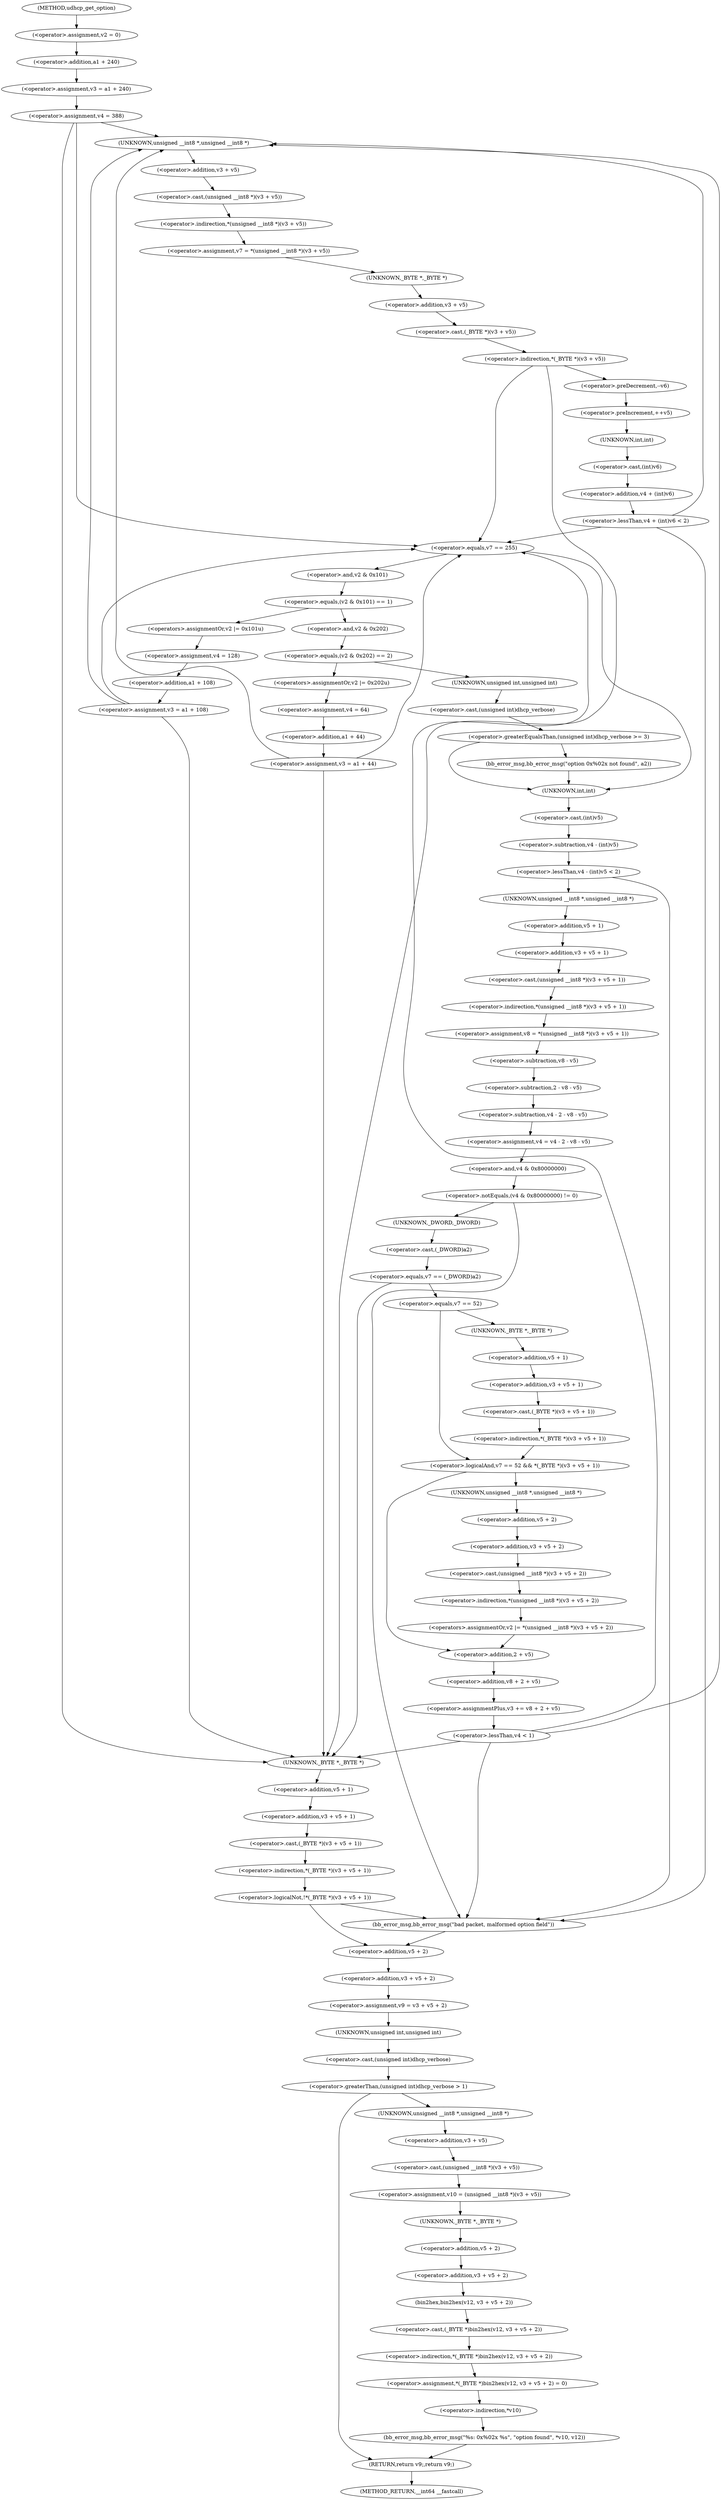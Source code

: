 digraph udhcp_get_option {  
"1000125" [label = "(<operator>.assignment,v2 = 0)" ]
"1000128" [label = "(<operator>.assignment,v3 = a1 + 240)" ]
"1000130" [label = "(<operator>.addition,a1 + 240)" ]
"1000133" [label = "(<operator>.assignment,v4 = 388)" ]
"1000144" [label = "(<operator>.assignment,v7 = *(unsigned __int8 *)(v3 + v5))" ]
"1000146" [label = "(<operator>.indirection,*(unsigned __int8 *)(v3 + v5))" ]
"1000147" [label = "(<operator>.cast,(unsigned __int8 *)(v3 + v5))" ]
"1000148" [label = "(UNKNOWN,unsigned __int8 *,unsigned __int8 *)" ]
"1000149" [label = "(<operator>.addition,v3 + v5)" ]
"1000153" [label = "(<operator>.indirection,*(_BYTE *)(v3 + v5))" ]
"1000154" [label = "(<operator>.cast,(_BYTE *)(v3 + v5))" ]
"1000155" [label = "(UNKNOWN,_BYTE *,_BYTE *)" ]
"1000156" [label = "(<operator>.addition,v3 + v5)" ]
"1000160" [label = "(<operator>.preDecrement,--v6)" ]
"1000162" [label = "(<operator>.preIncrement,++v5)" ]
"1000165" [label = "(<operator>.lessThan,v4 + (int)v6 < 2)" ]
"1000166" [label = "(<operator>.addition,v4 + (int)v6)" ]
"1000168" [label = "(<operator>.cast,(int)v6)" ]
"1000169" [label = "(UNKNOWN,int,int)" ]
"1000174" [label = "(<operator>.equals,v7 == 255)" ]
"1000179" [label = "(<operator>.equals,(v2 & 0x101) == 1)" ]
"1000180" [label = "(<operator>.and,v2 & 0x101)" ]
"1000185" [label = "(<operators>.assignmentOr,v2 |= 0x101u)" ]
"1000188" [label = "(<operator>.assignment,v4 = 128)" ]
"1000191" [label = "(<operator>.assignment,v3 = a1 + 108)" ]
"1000193" [label = "(<operator>.addition,a1 + 108)" ]
"1000198" [label = "(<operator>.equals,(v2 & 0x202) == 2)" ]
"1000199" [label = "(<operator>.and,v2 & 0x202)" ]
"1000204" [label = "(<operators>.assignmentOr,v2 |= 0x202u)" ]
"1000207" [label = "(<operator>.assignment,v4 = 64)" ]
"1000210" [label = "(<operator>.assignment,v3 = a1 + 44)" ]
"1000212" [label = "(<operator>.addition,a1 + 44)" ]
"1000217" [label = "(<operator>.greaterEqualsThan,(unsigned int)dhcp_verbose >= 3)" ]
"1000218" [label = "(<operator>.cast,(unsigned int)dhcp_verbose)" ]
"1000219" [label = "(UNKNOWN,unsigned int,unsigned int)" ]
"1000222" [label = "(bb_error_msg,bb_error_msg(\"option 0x%02x not found\", a2))" ]
"1000227" [label = "(<operator>.lessThan,v4 - (int)v5 < 2)" ]
"1000228" [label = "(<operator>.subtraction,v4 - (int)v5)" ]
"1000230" [label = "(<operator>.cast,(int)v5)" ]
"1000231" [label = "(UNKNOWN,int,int)" ]
"1000235" [label = "(<operator>.assignment,v8 = *(unsigned __int8 *)(v3 + v5 + 1))" ]
"1000237" [label = "(<operator>.indirection,*(unsigned __int8 *)(v3 + v5 + 1))" ]
"1000238" [label = "(<operator>.cast,(unsigned __int8 *)(v3 + v5 + 1))" ]
"1000239" [label = "(UNKNOWN,unsigned __int8 *,unsigned __int8 *)" ]
"1000240" [label = "(<operator>.addition,v3 + v5 + 1)" ]
"1000242" [label = "(<operator>.addition,v5 + 1)" ]
"1000245" [label = "(<operator>.assignment,v4 = v4 - 2 - v8 - v5)" ]
"1000247" [label = "(<operator>.subtraction,v4 - 2 - v8 - v5)" ]
"1000249" [label = "(<operator>.subtraction,2 - v8 - v5)" ]
"1000251" [label = "(<operator>.subtraction,v8 - v5)" ]
"1000255" [label = "(<operator>.notEquals,(v4 & 0x80000000) != 0)" ]
"1000256" [label = "(<operator>.and,v4 & 0x80000000)" ]
"1000262" [label = "(<operator>.equals,v7 == (_DWORD)a2)" ]
"1000264" [label = "(<operator>.cast,(_DWORD)a2)" ]
"1000265" [label = "(UNKNOWN,_DWORD,_DWORD)" ]
"1000269" [label = "(<operator>.logicalAnd,v7 == 52 && *(_BYTE *)(v3 + v5 + 1))" ]
"1000270" [label = "(<operator>.equals,v7 == 52)" ]
"1000273" [label = "(<operator>.indirection,*(_BYTE *)(v3 + v5 + 1))" ]
"1000274" [label = "(<operator>.cast,(_BYTE *)(v3 + v5 + 1))" ]
"1000275" [label = "(UNKNOWN,_BYTE *,_BYTE *)" ]
"1000276" [label = "(<operator>.addition,v3 + v5 + 1)" ]
"1000278" [label = "(<operator>.addition,v5 + 1)" ]
"1000281" [label = "(<operators>.assignmentOr,v2 |= *(unsigned __int8 *)(v3 + v5 + 2))" ]
"1000283" [label = "(<operator>.indirection,*(unsigned __int8 *)(v3 + v5 + 2))" ]
"1000284" [label = "(<operator>.cast,(unsigned __int8 *)(v3 + v5 + 2))" ]
"1000285" [label = "(UNKNOWN,unsigned __int8 *,unsigned __int8 *)" ]
"1000286" [label = "(<operator>.addition,v3 + v5 + 2)" ]
"1000288" [label = "(<operator>.addition,v5 + 2)" ]
"1000291" [label = "(<operator>.assignmentPlus,v3 += v8 + 2 + v5)" ]
"1000293" [label = "(<operator>.addition,v8 + 2 + v5)" ]
"1000295" [label = "(<operator>.addition,2 + v5)" ]
"1000299" [label = "(<operator>.lessThan,v4 < 1)" ]
"1000304" [label = "(<operator>.logicalNot,!*(_BYTE *)(v3 + v5 + 1))" ]
"1000305" [label = "(<operator>.indirection,*(_BYTE *)(v3 + v5 + 1))" ]
"1000306" [label = "(<operator>.cast,(_BYTE *)(v3 + v5 + 1))" ]
"1000307" [label = "(UNKNOWN,_BYTE *,_BYTE *)" ]
"1000308" [label = "(<operator>.addition,v3 + v5 + 1)" ]
"1000310" [label = "(<operator>.addition,v5 + 1)" ]
"1000315" [label = "(bb_error_msg,bb_error_msg(\"bad packet, malformed option field\"))" ]
"1000318" [label = "(<operator>.assignment,v9 = v3 + v5 + 2)" ]
"1000320" [label = "(<operator>.addition,v3 + v5 + 2)" ]
"1000322" [label = "(<operator>.addition,v5 + 2)" ]
"1000326" [label = "(<operator>.greaterThan,(unsigned int)dhcp_verbose > 1)" ]
"1000327" [label = "(<operator>.cast,(unsigned int)dhcp_verbose)" ]
"1000328" [label = "(UNKNOWN,unsigned int,unsigned int)" ]
"1000332" [label = "(<operator>.assignment,v10 = (unsigned __int8 *)(v3 + v5))" ]
"1000334" [label = "(<operator>.cast,(unsigned __int8 *)(v3 + v5))" ]
"1000335" [label = "(UNKNOWN,unsigned __int8 *,unsigned __int8 *)" ]
"1000336" [label = "(<operator>.addition,v3 + v5)" ]
"1000339" [label = "(<operator>.assignment,*(_BYTE *)bin2hex(v12, v3 + v5 + 2) = 0)" ]
"1000340" [label = "(<operator>.indirection,*(_BYTE *)bin2hex(v12, v3 + v5 + 2))" ]
"1000341" [label = "(<operator>.cast,(_BYTE *)bin2hex(v12, v3 + v5 + 2))" ]
"1000342" [label = "(UNKNOWN,_BYTE *,_BYTE *)" ]
"1000343" [label = "(bin2hex,bin2hex(v12, v3 + v5 + 2))" ]
"1000345" [label = "(<operator>.addition,v3 + v5 + 2)" ]
"1000347" [label = "(<operator>.addition,v5 + 2)" ]
"1000351" [label = "(bb_error_msg,bb_error_msg(\"%s: 0x%02x %s\", \"option found\", *v10, v12))" ]
"1000354" [label = "(<operator>.indirection,*v10)" ]
"1000357" [label = "(RETURN,return v9;,return v9;)" ]
"1000111" [label = "(METHOD,udhcp_get_option)" ]
"1000359" [label = "(METHOD_RETURN,__int64 __fastcall)" ]
  "1000125" -> "1000130" 
  "1000128" -> "1000133" 
  "1000130" -> "1000128" 
  "1000133" -> "1000307" 
  "1000133" -> "1000148" 
  "1000133" -> "1000174" 
  "1000144" -> "1000155" 
  "1000146" -> "1000144" 
  "1000147" -> "1000146" 
  "1000148" -> "1000149" 
  "1000149" -> "1000147" 
  "1000153" -> "1000307" 
  "1000153" -> "1000174" 
  "1000153" -> "1000160" 
  "1000154" -> "1000153" 
  "1000155" -> "1000156" 
  "1000156" -> "1000154" 
  "1000160" -> "1000162" 
  "1000162" -> "1000169" 
  "1000165" -> "1000148" 
  "1000165" -> "1000174" 
  "1000165" -> "1000315" 
  "1000166" -> "1000165" 
  "1000168" -> "1000166" 
  "1000169" -> "1000168" 
  "1000174" -> "1000180" 
  "1000174" -> "1000231" 
  "1000179" -> "1000185" 
  "1000179" -> "1000199" 
  "1000180" -> "1000179" 
  "1000185" -> "1000188" 
  "1000188" -> "1000193" 
  "1000191" -> "1000307" 
  "1000191" -> "1000148" 
  "1000191" -> "1000174" 
  "1000193" -> "1000191" 
  "1000198" -> "1000219" 
  "1000198" -> "1000204" 
  "1000199" -> "1000198" 
  "1000204" -> "1000207" 
  "1000207" -> "1000212" 
  "1000210" -> "1000307" 
  "1000210" -> "1000148" 
  "1000210" -> "1000174" 
  "1000212" -> "1000210" 
  "1000217" -> "1000222" 
  "1000217" -> "1000231" 
  "1000218" -> "1000217" 
  "1000219" -> "1000218" 
  "1000222" -> "1000231" 
  "1000227" -> "1000315" 
  "1000227" -> "1000239" 
  "1000228" -> "1000227" 
  "1000230" -> "1000228" 
  "1000231" -> "1000230" 
  "1000235" -> "1000251" 
  "1000237" -> "1000235" 
  "1000238" -> "1000237" 
  "1000239" -> "1000242" 
  "1000240" -> "1000238" 
  "1000242" -> "1000240" 
  "1000245" -> "1000256" 
  "1000247" -> "1000245" 
  "1000249" -> "1000247" 
  "1000251" -> "1000249" 
  "1000255" -> "1000315" 
  "1000255" -> "1000265" 
  "1000256" -> "1000255" 
  "1000262" -> "1000307" 
  "1000262" -> "1000270" 
  "1000264" -> "1000262" 
  "1000265" -> "1000264" 
  "1000269" -> "1000285" 
  "1000269" -> "1000295" 
  "1000270" -> "1000275" 
  "1000270" -> "1000269" 
  "1000273" -> "1000269" 
  "1000274" -> "1000273" 
  "1000275" -> "1000278" 
  "1000276" -> "1000274" 
  "1000278" -> "1000276" 
  "1000281" -> "1000295" 
  "1000283" -> "1000281" 
  "1000284" -> "1000283" 
  "1000285" -> "1000288" 
  "1000286" -> "1000284" 
  "1000288" -> "1000286" 
  "1000291" -> "1000299" 
  "1000293" -> "1000291" 
  "1000295" -> "1000293" 
  "1000299" -> "1000307" 
  "1000299" -> "1000148" 
  "1000299" -> "1000174" 
  "1000299" -> "1000315" 
  "1000304" -> "1000315" 
  "1000304" -> "1000322" 
  "1000305" -> "1000304" 
  "1000306" -> "1000305" 
  "1000307" -> "1000310" 
  "1000308" -> "1000306" 
  "1000310" -> "1000308" 
  "1000315" -> "1000322" 
  "1000318" -> "1000328" 
  "1000320" -> "1000318" 
  "1000322" -> "1000320" 
  "1000326" -> "1000335" 
  "1000326" -> "1000357" 
  "1000327" -> "1000326" 
  "1000328" -> "1000327" 
  "1000332" -> "1000342" 
  "1000334" -> "1000332" 
  "1000335" -> "1000336" 
  "1000336" -> "1000334" 
  "1000339" -> "1000354" 
  "1000340" -> "1000339" 
  "1000341" -> "1000340" 
  "1000342" -> "1000347" 
  "1000343" -> "1000341" 
  "1000345" -> "1000343" 
  "1000347" -> "1000345" 
  "1000351" -> "1000357" 
  "1000354" -> "1000351" 
  "1000357" -> "1000359" 
  "1000111" -> "1000125" 
}
